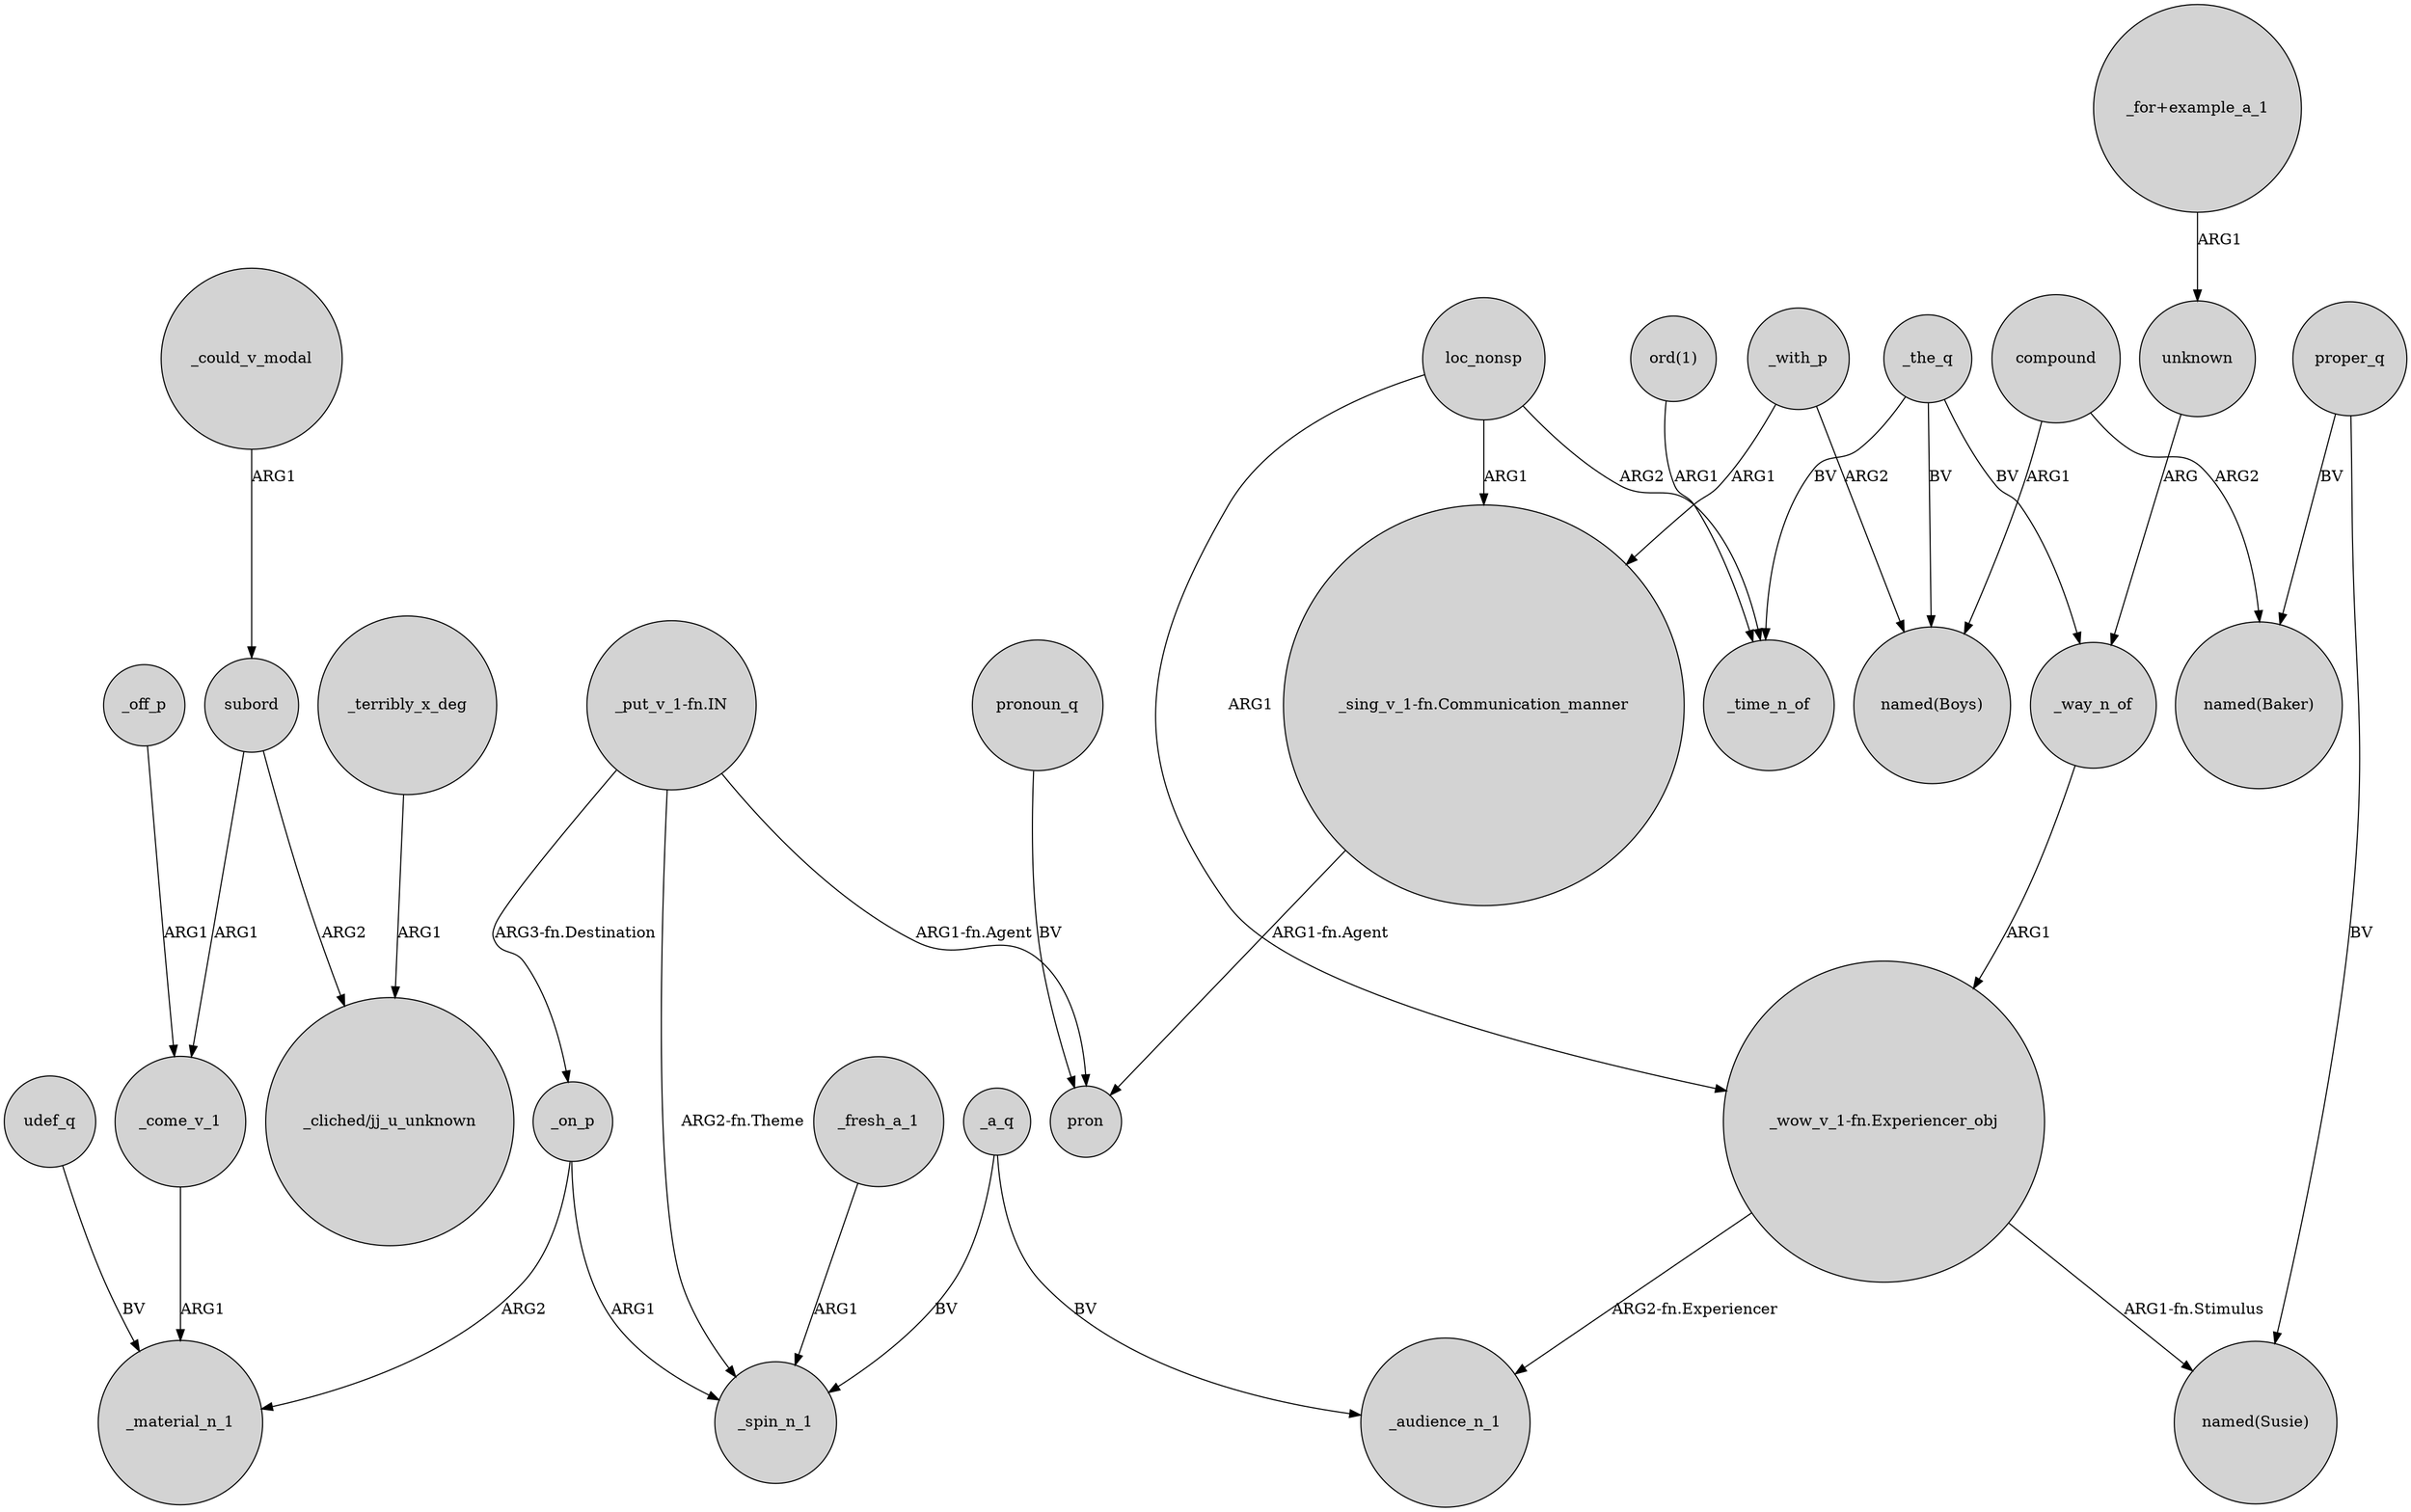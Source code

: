 digraph {
	node [shape=circle style=filled]
	_off_p -> _come_v_1 [label=ARG1]
	"_for+example_a_1" -> unknown [label=ARG1]
	"_put_v_1-fn.IN" -> pron [label="ARG1-fn.Agent"]
	_fresh_a_1 -> _spin_n_1 [label=ARG1]
	_with_p -> "_sing_v_1-fn.Communication_manner" [label=ARG1]
	_with_p -> "named(Boys)" [label=ARG2]
	_the_q -> "named(Boys)" [label=BV]
	"_put_v_1-fn.IN" -> _spin_n_1 [label="ARG2-fn.Theme"]
	_could_v_modal -> subord [label=ARG1]
	_a_q -> _audience_n_1 [label=BV]
	_the_q -> _way_n_of [label=BV]
	_on_p -> _spin_n_1 [label=ARG1]
	_way_n_of -> "_wow_v_1-fn.Experiencer_obj" [label=ARG1]
	subord -> _come_v_1 [label=ARG1]
	loc_nonsp -> _time_n_of [label=ARG2]
	"_put_v_1-fn.IN" -> _on_p [label="ARG3-fn.Destination"]
	loc_nonsp -> "_sing_v_1-fn.Communication_manner" [label=ARG1]
	unknown -> _way_n_of [label=ARG]
	compound -> "named(Boys)" [label=ARG1]
	_a_q -> _spin_n_1 [label=BV]
	proper_q -> "named(Baker)" [label=BV]
	pronoun_q -> pron [label=BV]
	_on_p -> _material_n_1 [label=ARG2]
	_the_q -> _time_n_of [label=BV]
	"_sing_v_1-fn.Communication_manner" -> pron [label="ARG1-fn.Agent"]
	loc_nonsp -> "_wow_v_1-fn.Experiencer_obj" [label=ARG1]
	proper_q -> "named(Susie)" [label=BV]
	"_wow_v_1-fn.Experiencer_obj" -> _audience_n_1 [label="ARG2-fn.Experiencer"]
	_come_v_1 -> _material_n_1 [label=ARG1]
	"ord(1)" -> _time_n_of [label=ARG1]
	subord -> "_cliched/jj_u_unknown" [label=ARG2]
	"_wow_v_1-fn.Experiencer_obj" -> "named(Susie)" [label="ARG1-fn.Stimulus"]
	compound -> "named(Baker)" [label=ARG2]
	udef_q -> _material_n_1 [label=BV]
	_terribly_x_deg -> "_cliched/jj_u_unknown" [label=ARG1]
}
